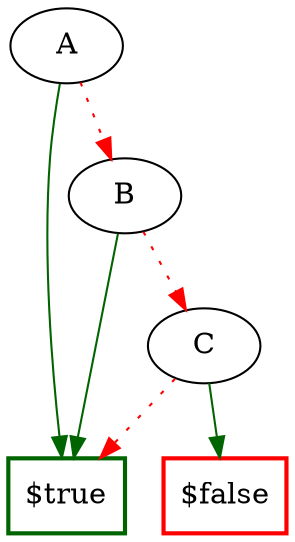 digraph G {
  const_true [shape=box, label="$true", style = bold, color = darkgreen];
  const_false [shape=box, label="$false", style = bold, color = red];
  id_7 [shape=ellipse, label="C"];
  id_7 -> const_true [style = dotted, color = red];
  id_7 -> const_false [color = darkgreen];
  id_13 [shape=ellipse, label="B"];
  id_13 -> id_7 [style = dotted, color = red];
  id_13 -> const_true [color = darkgreen];
  id_14 [shape=ellipse, label="A"];
  id_14 -> id_13 [style = dotted, color = red];
  id_14 -> const_true [color = darkgreen];
}
